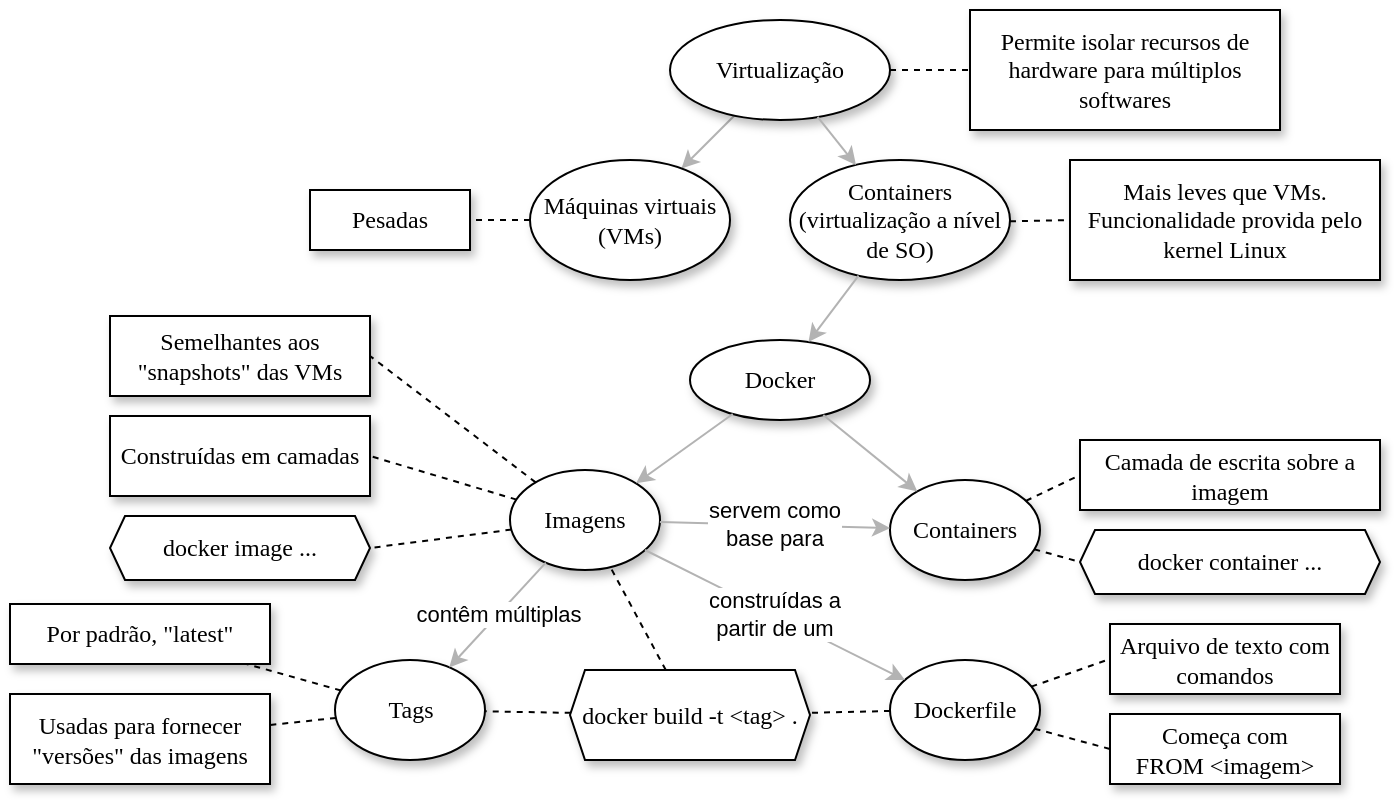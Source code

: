 <mxfile version="14.9.0" type="device"><diagram name="Page-1" id="42789a77-a242-8287-6e28-9cd8cfd52e62"><mxGraphModel dx="2062" dy="762" grid="1" gridSize="10" guides="1" tooltips="1" connect="1" arrows="1" fold="1" page="1" pageScale="1" pageWidth="1100" pageHeight="850" background="none" math="0" shadow="0"><root><mxCell id="0"/><mxCell id="1" parent="0"/><mxCell id="dmEvAUTi-S-krvC9JwPo-11" style="edgeStyle=none;rounded=0;orthogonalLoop=1;jettySize=auto;html=1;dashed=1;endArrow=none;endFill=0;strokeColor=#000000;" edge="1" parent="1" source="1ea317790d2ca983-1" target="dmEvAUTi-S-krvC9JwPo-12"><mxGeometry relative="1" as="geometry"><mxPoint x="720" y="180" as="targetPoint"/></mxGeometry></mxCell><mxCell id="1ea317790d2ca983-1" value="Containers (virtualização a nível de SO)" style="ellipse;whiteSpace=wrap;html=1;rounded=0;shadow=1;comic=0;labelBackgroundColor=none;strokeWidth=1;fontFamily=Verdana;fontSize=12;align=center;" parent="1" vertex="1"><mxGeometry x="500" y="140" width="110" height="60" as="geometry"/></mxCell><mxCell id="dmEvAUTi-S-krvC9JwPo-3" value="" style="edgeStyle=orthogonalEdgeStyle;rounded=0;orthogonalLoop=1;jettySize=auto;html=1;dashed=1;endArrow=none;endFill=0;" edge="1" parent="1" source="dmEvAUTi-S-krvC9JwPo-1" target="dmEvAUTi-S-krvC9JwPo-2"><mxGeometry relative="1" as="geometry"/></mxCell><mxCell id="dmEvAUTi-S-krvC9JwPo-5" style="rounded=0;orthogonalLoop=1;jettySize=auto;html=1;strokeColor=#B3B3B3;" edge="1" parent="1" source="dmEvAUTi-S-krvC9JwPo-1" target="dmEvAUTi-S-krvC9JwPo-4"><mxGeometry relative="1" as="geometry"/></mxCell><mxCell id="dmEvAUTi-S-krvC9JwPo-1" value="&lt;span&gt;Virtualização&lt;/span&gt;" style="ellipse;whiteSpace=wrap;html=1;rounded=0;shadow=1;comic=0;labelBackgroundColor=none;strokeWidth=1;fontFamily=Verdana;fontSize=12;align=center;" vertex="1" parent="1"><mxGeometry x="440" y="70" width="110" height="50" as="geometry"/></mxCell><mxCell id="dmEvAUTi-S-krvC9JwPo-2" value="Permite isolar recursos de hardware para múltiplos softwares" style="whiteSpace=wrap;html=1;rounded=0;shadow=1;fontFamily=Verdana;strokeWidth=1;comic=0;" vertex="1" parent="1"><mxGeometry x="590" y="65" width="155" height="60" as="geometry"/></mxCell><mxCell id="dmEvAUTi-S-krvC9JwPo-8" value="" style="edgeStyle=none;rounded=0;orthogonalLoop=1;jettySize=auto;html=1;dashed=1;endArrow=none;endFill=0;" edge="1" parent="1" source="dmEvAUTi-S-krvC9JwPo-4" target="dmEvAUTi-S-krvC9JwPo-6"><mxGeometry relative="1" as="geometry"/></mxCell><mxCell id="dmEvAUTi-S-krvC9JwPo-4" value="Máquinas virtuais (VMs)" style="ellipse;whiteSpace=wrap;html=1;rounded=0;shadow=1;comic=0;labelBackgroundColor=none;strokeWidth=1;fontFamily=Verdana;fontSize=12;align=center;" vertex="1" parent="1"><mxGeometry x="370" y="140" width="100" height="60" as="geometry"/></mxCell><mxCell id="dmEvAUTi-S-krvC9JwPo-6" value="Pesadas" style="whiteSpace=wrap;html=1;rounded=0;shadow=1;fontFamily=Verdana;strokeWidth=1;comic=0;" vertex="1" parent="1"><mxGeometry x="260" y="155" width="80" height="30" as="geometry"/></mxCell><mxCell id="dmEvAUTi-S-krvC9JwPo-10" style="rounded=0;orthogonalLoop=1;jettySize=auto;html=1;strokeColor=#B3B3B3;" edge="1" parent="1" source="dmEvAUTi-S-krvC9JwPo-1" target="1ea317790d2ca983-1"><mxGeometry relative="1" as="geometry"><mxPoint x="555" y="120" as="sourcePoint"/><mxPoint x="372.821" y="174.512" as="targetPoint"/></mxGeometry></mxCell><mxCell id="dmEvAUTi-S-krvC9JwPo-12" value="Mais leves que VMs. Funcionalidade provida pelo kernel Linux" style="whiteSpace=wrap;html=1;rounded=0;shadow=1;fontFamily=Verdana;strokeWidth=1;comic=0;" vertex="1" parent="1"><mxGeometry x="640" y="140" width="155" height="60" as="geometry"/></mxCell><mxCell id="dmEvAUTi-S-krvC9JwPo-13" value="Docker" style="ellipse;whiteSpace=wrap;html=1;rounded=0;shadow=1;comic=0;labelBackgroundColor=none;strokeWidth=1;fontFamily=Verdana;fontSize=12;align=center;" vertex="1" parent="1"><mxGeometry x="450" y="230" width="90" height="40" as="geometry"/></mxCell><mxCell id="dmEvAUTi-S-krvC9JwPo-15" style="rounded=0;orthogonalLoop=1;jettySize=auto;html=1;strokeColor=#B3B3B3;" edge="1" parent="1" source="1ea317790d2ca983-1" target="dmEvAUTi-S-krvC9JwPo-13"><mxGeometry relative="1" as="geometry"><mxPoint x="461.856" y="120.505" as="sourcePoint"/><mxPoint x="312.821" y="174.512" as="targetPoint"/></mxGeometry></mxCell><mxCell id="dmEvAUTi-S-krvC9JwPo-26" style="edgeStyle=none;rounded=0;orthogonalLoop=1;jettySize=auto;html=1;dashed=1;endArrow=none;endFill=0;strokeColor=#000000;entryX=1;entryY=0.5;entryDx=0;entryDy=0;" edge="1" parent="1" source="dmEvAUTi-S-krvC9JwPo-17" target="dmEvAUTi-S-krvC9JwPo-24"><mxGeometry relative="1" as="geometry"/></mxCell><mxCell id="dmEvAUTi-S-krvC9JwPo-28" style="edgeStyle=none;rounded=0;orthogonalLoop=1;jettySize=auto;html=1;dashed=1;endArrow=none;endFill=0;strokeColor=#000000;entryX=1;entryY=0.5;entryDx=0;entryDy=0;" edge="1" parent="1" source="dmEvAUTi-S-krvC9JwPo-17" target="dmEvAUTi-S-krvC9JwPo-27"><mxGeometry relative="1" as="geometry"/></mxCell><mxCell id="dmEvAUTi-S-krvC9JwPo-43" style="edgeStyle=none;rounded=0;orthogonalLoop=1;jettySize=auto;html=1;entryX=1;entryY=0.5;entryDx=0;entryDy=0;dashed=1;endArrow=none;endFill=0;strokeColor=#000000;" edge="1" parent="1" source="dmEvAUTi-S-krvC9JwPo-17" target="dmEvAUTi-S-krvC9JwPo-59"><mxGeometry relative="1" as="geometry"><mxPoint x="290" y="333.5" as="targetPoint"/></mxGeometry></mxCell><mxCell id="dmEvAUTi-S-krvC9JwPo-17" value="&lt;span&gt;Imagens&lt;/span&gt;" style="ellipse;whiteSpace=wrap;html=1;rounded=0;shadow=1;comic=0;labelBackgroundColor=none;strokeWidth=1;fontFamily=Verdana;fontSize=12;align=center;" vertex="1" parent="1"><mxGeometry x="360" y="295" width="75" height="50" as="geometry"/></mxCell><mxCell id="dmEvAUTi-S-krvC9JwPo-30" style="edgeStyle=none;rounded=0;orthogonalLoop=1;jettySize=auto;html=1;dashed=1;endArrow=none;endFill=0;strokeColor=#000000;" edge="1" parent="1" source="dmEvAUTi-S-krvC9JwPo-18" target="dmEvAUTi-S-krvC9JwPo-29"><mxGeometry relative="1" as="geometry"/></mxCell><mxCell id="dmEvAUTi-S-krvC9JwPo-32" style="edgeStyle=none;rounded=0;orthogonalLoop=1;jettySize=auto;html=1;dashed=1;endArrow=none;endFill=0;strokeColor=#000000;" edge="1" parent="1" source="dmEvAUTi-S-krvC9JwPo-18" target="dmEvAUTi-S-krvC9JwPo-31"><mxGeometry relative="1" as="geometry"/></mxCell><mxCell id="dmEvAUTi-S-krvC9JwPo-18" value="&lt;span&gt;Tags&lt;/span&gt;" style="ellipse;whiteSpace=wrap;html=1;rounded=0;shadow=1;comic=0;labelBackgroundColor=none;strokeWidth=1;fontFamily=Verdana;fontSize=12;align=center;" vertex="1" parent="1"><mxGeometry x="272.5" y="390" width="75" height="50" as="geometry"/></mxCell><mxCell id="dmEvAUTi-S-krvC9JwPo-35" style="edgeStyle=none;rounded=0;orthogonalLoop=1;jettySize=auto;html=1;dashed=1;endArrow=none;endFill=0;strokeColor=#000000;entryX=0;entryY=0.5;entryDx=0;entryDy=0;" edge="1" parent="1" source="dmEvAUTi-S-krvC9JwPo-19" target="dmEvAUTi-S-krvC9JwPo-36"><mxGeometry relative="1" as="geometry"><mxPoint x="610" y="340" as="targetPoint"/></mxGeometry></mxCell><mxCell id="dmEvAUTi-S-krvC9JwPo-41" style="edgeStyle=none;rounded=0;orthogonalLoop=1;jettySize=auto;html=1;dashed=1;endArrow=none;endFill=0;strokeColor=#000000;entryX=0;entryY=0.5;entryDx=0;entryDy=0;" edge="1" parent="1" source="dmEvAUTi-S-krvC9JwPo-19" target="dmEvAUTi-S-krvC9JwPo-57"><mxGeometry relative="1" as="geometry"><mxPoint x="650" y="332.955" as="targetPoint"/></mxGeometry></mxCell><mxCell id="dmEvAUTi-S-krvC9JwPo-19" value="&lt;span&gt;Containers&lt;/span&gt;" style="ellipse;whiteSpace=wrap;html=1;rounded=0;shadow=1;comic=0;labelBackgroundColor=none;strokeWidth=1;fontFamily=Verdana;fontSize=12;align=center;" vertex="1" parent="1"><mxGeometry x="550" y="300" width="75" height="50" as="geometry"/></mxCell><mxCell id="dmEvAUTi-S-krvC9JwPo-20" style="rounded=0;orthogonalLoop=1;jettySize=auto;html=1;strokeColor=#B3B3B3;" edge="1" parent="1" source="dmEvAUTi-S-krvC9JwPo-13" target="dmEvAUTi-S-krvC9JwPo-17"><mxGeometry relative="1" as="geometry"><mxPoint x="461.856" y="100.505" as="sourcePoint"/><mxPoint x="312.821" y="154.512" as="targetPoint"/></mxGeometry></mxCell><mxCell id="dmEvAUTi-S-krvC9JwPo-22" value="contêm múltiplas" style="rounded=0;orthogonalLoop=1;jettySize=auto;html=1;strokeColor=#B3B3B3;" edge="1" parent="1" source="dmEvAUTi-S-krvC9JwPo-17" target="dmEvAUTi-S-krvC9JwPo-18"><mxGeometry relative="1" as="geometry"><mxPoint x="481.856" y="110.505" as="sourcePoint"/><mxPoint x="332.821" y="164.512" as="targetPoint"/></mxGeometry></mxCell><mxCell id="dmEvAUTi-S-krvC9JwPo-24" value="Semelhantes aos &quot;snapshots&quot; das VMs" style="whiteSpace=wrap;html=1;rounded=0;shadow=1;fontFamily=Verdana;strokeWidth=1;comic=0;" vertex="1" parent="1"><mxGeometry x="160" y="218" width="130" height="40" as="geometry"/></mxCell><mxCell id="dmEvAUTi-S-krvC9JwPo-27" value="Construídas em camadas" style="whiteSpace=wrap;html=1;rounded=0;shadow=1;fontFamily=Verdana;strokeWidth=1;comic=0;" vertex="1" parent="1"><mxGeometry x="160" y="268" width="130" height="40" as="geometry"/></mxCell><mxCell id="dmEvAUTi-S-krvC9JwPo-29" value="Por padrão, &quot;latest&quot;" style="whiteSpace=wrap;html=1;rounded=0;shadow=1;fontFamily=Verdana;strokeWidth=1;comic=0;" vertex="1" parent="1"><mxGeometry x="110" y="362" width="130" height="30" as="geometry"/></mxCell><mxCell id="dmEvAUTi-S-krvC9JwPo-31" value="Usadas para fornecer &quot;versões&quot; das imagens" style="whiteSpace=wrap;html=1;rounded=0;shadow=1;fontFamily=Verdana;strokeWidth=1;comic=0;" vertex="1" parent="1"><mxGeometry x="110" y="407" width="130" height="45" as="geometry"/></mxCell><mxCell id="dmEvAUTi-S-krvC9JwPo-34" value="servem como&lt;br&gt;base para" style="rounded=0;orthogonalLoop=1;jettySize=auto;html=1;strokeColor=#B3B3B3;" edge="1" parent="1" source="dmEvAUTi-S-krvC9JwPo-17" target="dmEvAUTi-S-krvC9JwPo-19"><mxGeometry relative="1" as="geometry"><mxPoint x="463.413" y="271.461" as="sourcePoint"/><mxPoint x="377.115" y="295.385" as="targetPoint"/></mxGeometry></mxCell><mxCell id="dmEvAUTi-S-krvC9JwPo-36" value="Camada de escrita sobre a imagem" style="whiteSpace=wrap;html=1;rounded=0;shadow=1;fontFamily=Verdana;strokeWidth=1;comic=0;" vertex="1" parent="1"><mxGeometry x="645" y="280" width="150" height="35" as="geometry"/></mxCell><mxCell id="dmEvAUTi-S-krvC9JwPo-39" style="rounded=0;orthogonalLoop=1;jettySize=auto;html=1;strokeColor=#B3B3B3;" edge="1" parent="1" source="dmEvAUTi-S-krvC9JwPo-13" target="dmEvAUTi-S-krvC9JwPo-19"><mxGeometry relative="1" as="geometry"><mxPoint x="463.413" y="281.461" as="sourcePoint"/><mxPoint x="377.115" y="305.385" as="targetPoint"/></mxGeometry></mxCell><mxCell id="dmEvAUTi-S-krvC9JwPo-47" style="edgeStyle=none;rounded=0;orthogonalLoop=1;jettySize=auto;html=1;dashed=1;endArrow=none;endFill=0;strokeColor=#000000;entryX=0;entryY=0.5;entryDx=0;entryDy=0;" edge="1" parent="1" source="dmEvAUTi-S-krvC9JwPo-44" target="dmEvAUTi-S-krvC9JwPo-46"><mxGeometry relative="1" as="geometry"/></mxCell><mxCell id="dmEvAUTi-S-krvC9JwPo-51" style="edgeStyle=none;rounded=0;orthogonalLoop=1;jettySize=auto;html=1;entryX=0;entryY=0.5;entryDx=0;entryDy=0;dashed=1;endArrow=none;endFill=0;strokeColor=#000000;" edge="1" parent="1" source="dmEvAUTi-S-krvC9JwPo-44" target="dmEvAUTi-S-krvC9JwPo-50"><mxGeometry relative="1" as="geometry"/></mxCell><mxCell id="dmEvAUTi-S-krvC9JwPo-54" value="" style="edgeStyle=none;rounded=0;orthogonalLoop=1;jettySize=auto;html=1;dashed=1;endArrow=none;endFill=0;strokeColor=#000000;" edge="1" parent="1" source="dmEvAUTi-S-krvC9JwPo-44" target="dmEvAUTi-S-krvC9JwPo-53"><mxGeometry relative="1" as="geometry"/></mxCell><mxCell id="dmEvAUTi-S-krvC9JwPo-44" value="&lt;span&gt;Dockerfile&lt;/span&gt;" style="ellipse;whiteSpace=wrap;html=1;rounded=0;shadow=1;comic=0;labelBackgroundColor=none;strokeWidth=1;fontFamily=Verdana;fontSize=12;align=center;" vertex="1" parent="1"><mxGeometry x="550" y="390" width="75" height="50" as="geometry"/></mxCell><mxCell id="dmEvAUTi-S-krvC9JwPo-46" value="Arquivo de texto com comandos" style="whiteSpace=wrap;html=1;rounded=0;shadow=1;fontFamily=Verdana;strokeWidth=1;comic=0;" vertex="1" parent="1"><mxGeometry x="660" y="372" width="115" height="35" as="geometry"/></mxCell><mxCell id="dmEvAUTi-S-krvC9JwPo-48" value="construídas a&lt;br&gt;partir de um" style="rounded=0;orthogonalLoop=1;jettySize=auto;html=1;strokeColor=#B3B3B3;" edge="1" parent="1" source="dmEvAUTi-S-krvC9JwPo-17" target="dmEvAUTi-S-krvC9JwPo-44"><mxGeometry relative="1" as="geometry"><mxPoint x="474.159" y="281.846" as="sourcePoint"/><mxPoint x="432.946" y="311.637" as="targetPoint"/></mxGeometry></mxCell><mxCell id="dmEvAUTi-S-krvC9JwPo-50" value="Começa com&lt;br&gt;&lt;font face=&quot;JetBrains Mono&quot; data-font-src=&quot;https://fonts.googleapis.com/css?family=JetBrains+Mono&quot;&gt;FROM &amp;lt;imagem&amp;gt;&lt;/font&gt;" style="whiteSpace=wrap;html=1;rounded=0;shadow=1;fontFamily=Verdana;strokeWidth=1;comic=0;" vertex="1" parent="1"><mxGeometry x="660" y="417" width="115" height="35" as="geometry"/></mxCell><mxCell id="dmEvAUTi-S-krvC9JwPo-55" style="edgeStyle=none;rounded=0;orthogonalLoop=1;jettySize=auto;html=1;dashed=1;endArrow=none;endFill=0;strokeColor=#000000;" edge="1" parent="1" source="dmEvAUTi-S-krvC9JwPo-53" target="dmEvAUTi-S-krvC9JwPo-17"><mxGeometry relative="1" as="geometry"/></mxCell><mxCell id="dmEvAUTi-S-krvC9JwPo-56" style="edgeStyle=none;rounded=0;orthogonalLoop=1;jettySize=auto;html=1;dashed=1;endArrow=none;endFill=0;strokeColor=#000000;" edge="1" parent="1" source="dmEvAUTi-S-krvC9JwPo-53" target="dmEvAUTi-S-krvC9JwPo-18"><mxGeometry relative="1" as="geometry"/></mxCell><mxCell id="dmEvAUTi-S-krvC9JwPo-53" value="&lt;font face=&quot;JetBrains Mono&quot; data-font-src=&quot;https://fonts.googleapis.com/css?family=JetBrains+Mono&quot;&gt;docker build -t &amp;lt;tag&amp;gt; .&lt;/font&gt;" style="shape=hexagon;perimeter=hexagonPerimeter2;whiteSpace=wrap;html=1;fixedSize=1;rounded=0;shadow=1;fontFamily=Verdana;strokeWidth=1;comic=0;size=7.5;" vertex="1" parent="1"><mxGeometry x="390" y="395" width="120" height="45" as="geometry"/></mxCell><mxCell id="dmEvAUTi-S-krvC9JwPo-57" value="&lt;span style=&quot;font-family: &amp;#34;jetbrains mono&amp;#34;&quot;&gt;docker container ...&lt;/span&gt;" style="shape=hexagon;perimeter=hexagonPerimeter2;whiteSpace=wrap;html=1;fixedSize=1;rounded=0;shadow=1;fontFamily=Verdana;strokeWidth=1;comic=0;size=7.5;" vertex="1" parent="1"><mxGeometry x="645" y="325" width="150" height="32" as="geometry"/></mxCell><mxCell id="dmEvAUTi-S-krvC9JwPo-59" value="&lt;span style=&quot;font-family: &amp;#34;jetbrains mono&amp;#34;&quot;&gt;docker image ...&lt;/span&gt;" style="shape=hexagon;perimeter=hexagonPerimeter2;whiteSpace=wrap;html=1;fixedSize=1;rounded=0;shadow=1;fontFamily=Verdana;strokeWidth=1;comic=0;size=7.5;" vertex="1" parent="1"><mxGeometry x="160" y="318" width="130" height="32" as="geometry"/></mxCell></root></mxGraphModel></diagram></mxfile>